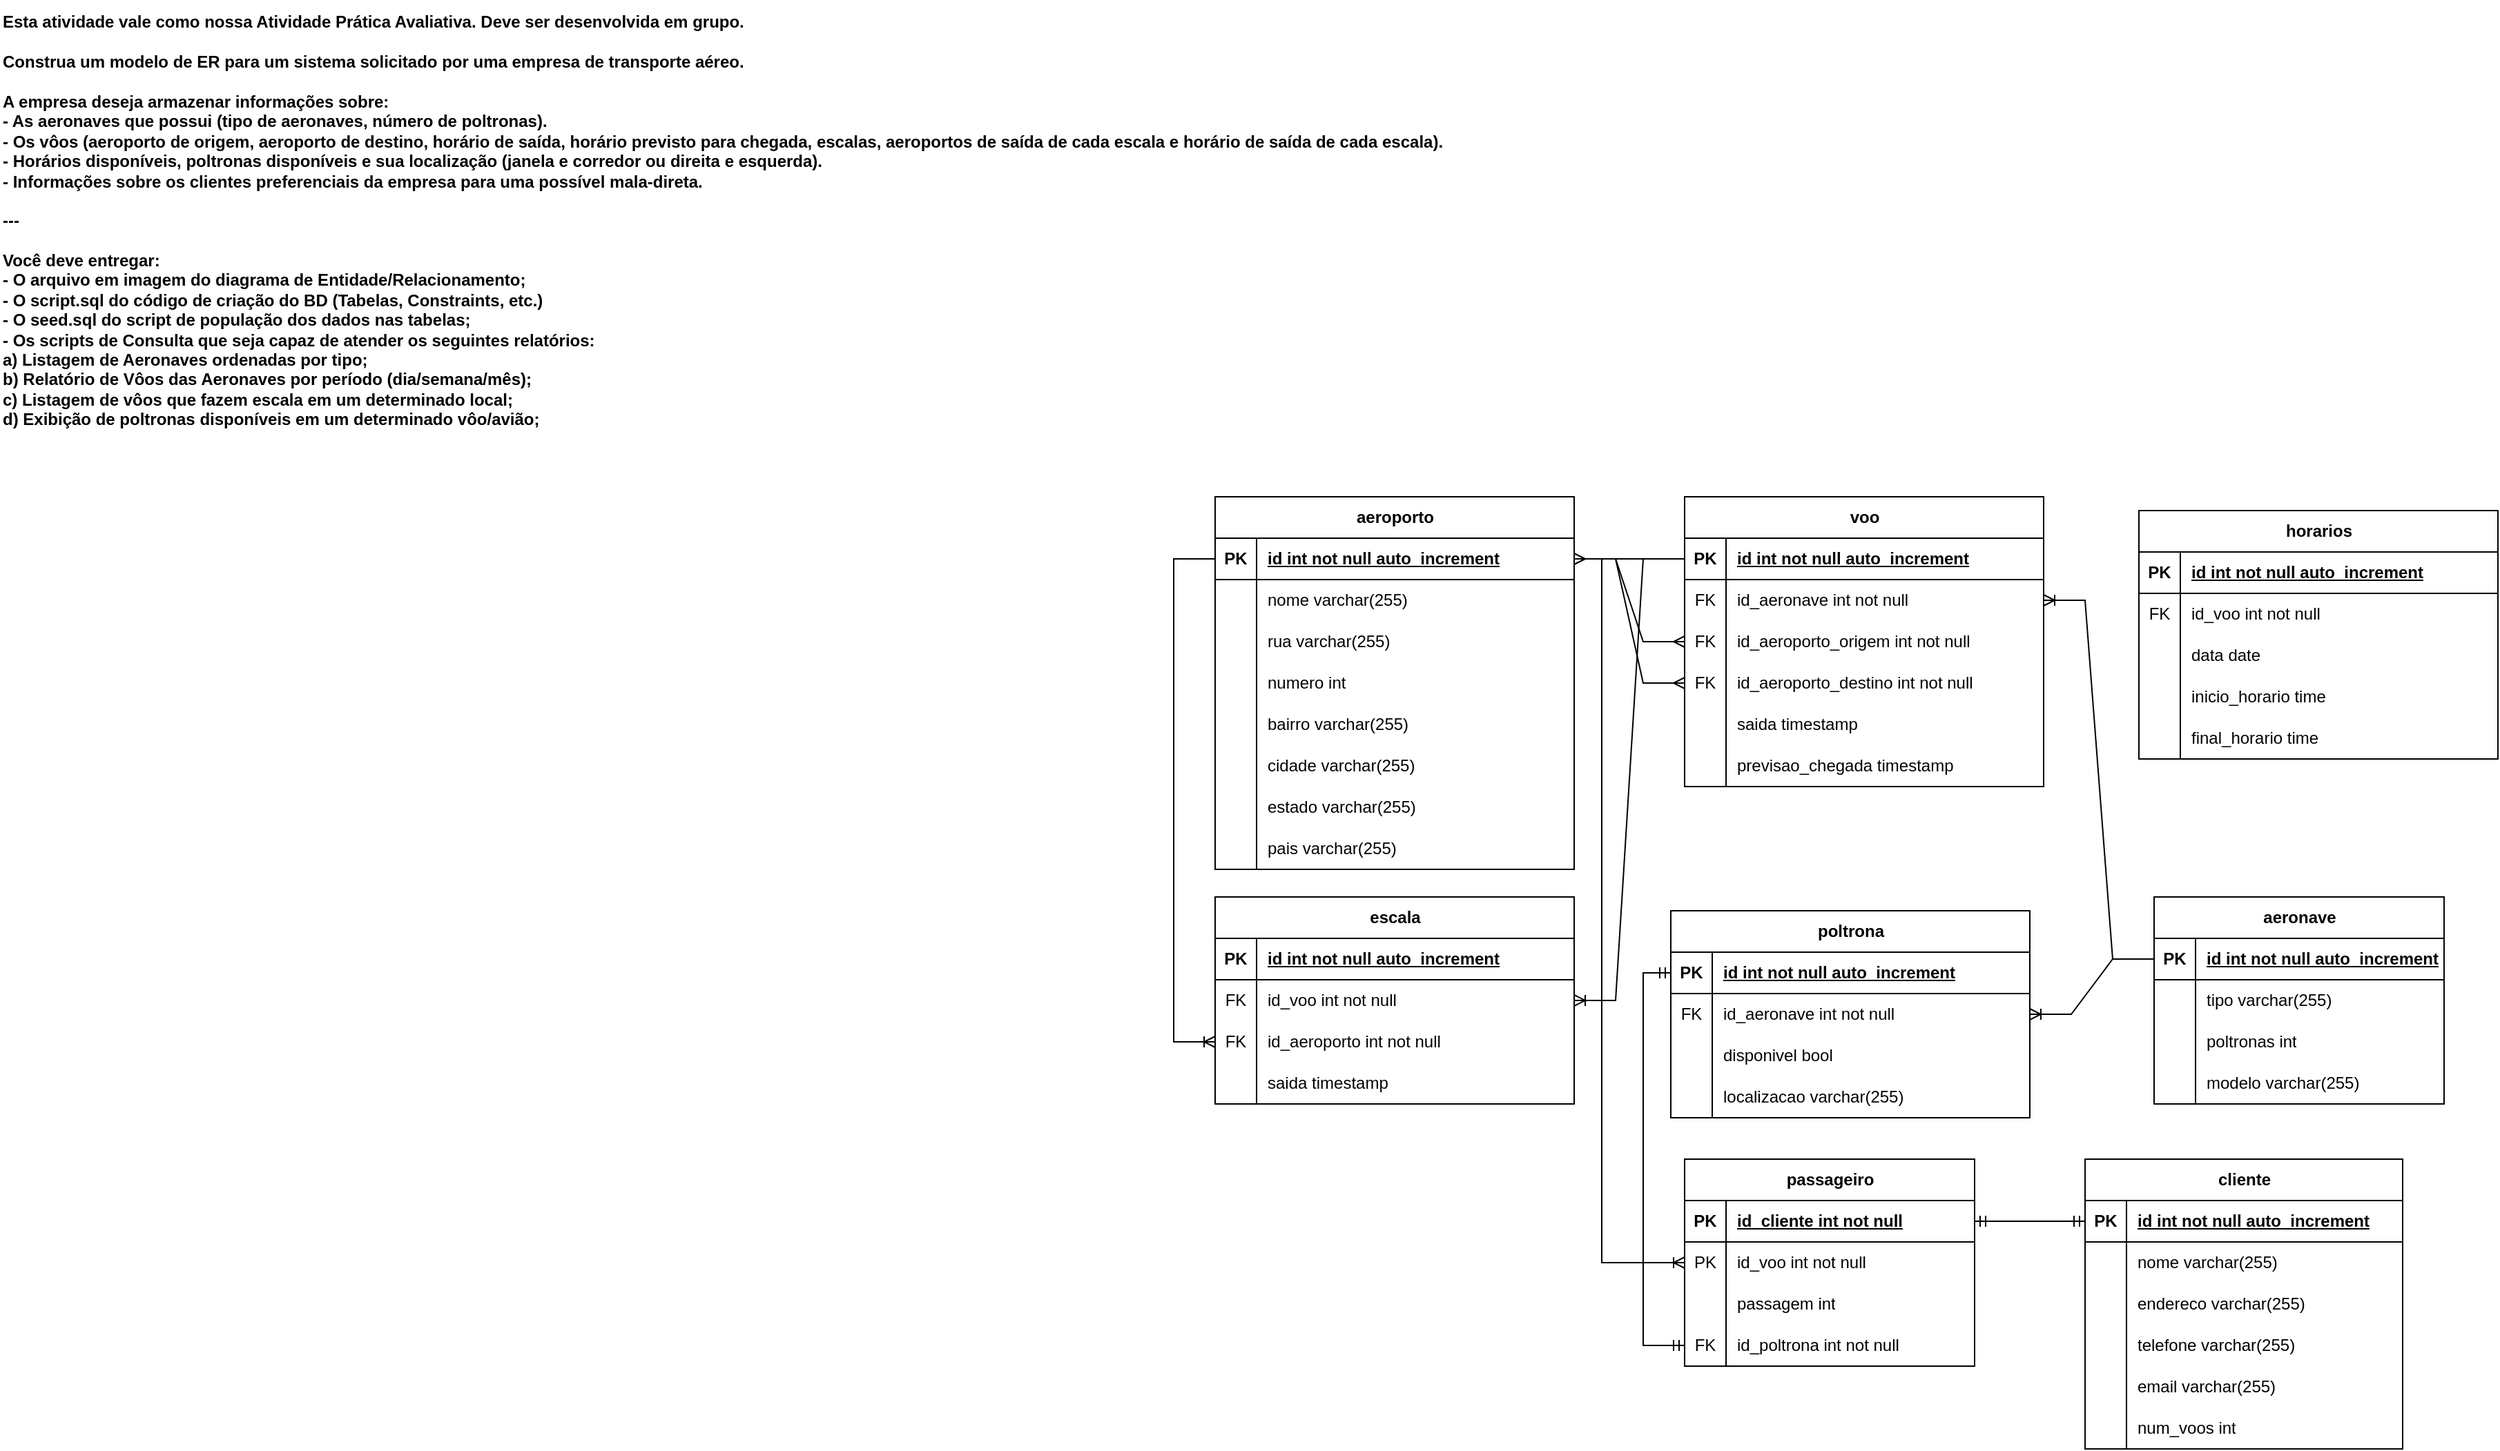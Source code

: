 <mxfile version="24.4.13" type="github">
  <diagram name="Página-1" id="V6Lc__zGz7hYVcj0mPMY">
    <mxGraphModel dx="3012" dy="746" grid="1" gridSize="10" guides="1" tooltips="1" connect="1" arrows="1" fold="1" page="1" pageScale="1" pageWidth="1169" pageHeight="827" math="0" shadow="0">
      <root>
        <mxCell id="0" />
        <mxCell id="1" parent="0" />
        <mxCell id="LLv4eSpegkeKVJ9fUBWc-1" value="&lt;div&gt;&lt;b&gt;Esta atividade vale como nossa Atividade Prática Avaliativa. Deve ser desenvolvida em grupo.&lt;/b&gt;&lt;/div&gt;&lt;div&gt;&lt;b&gt;&lt;br&gt;&lt;/b&gt;&lt;/div&gt;&lt;div&gt;&lt;b&gt;Construa um modelo de ER para um sistema solicitado por uma empresa de transporte aéreo.&lt;/b&gt;&lt;/div&gt;&lt;div&gt;&lt;b&gt;&lt;br&gt;&lt;/b&gt;&lt;/div&gt;&lt;div&gt;&lt;b&gt;A empresa deseja armazenar informações sobre:&lt;/b&gt;&lt;/div&gt;&lt;div&gt;&lt;b&gt;- As aeronaves que possui (tipo de aeronaves, número de poltronas).&lt;/b&gt;&lt;/div&gt;&lt;div&gt;&lt;b&gt;- Os vôos (aeroporto de origem, aeroporto de destino, horário de saída, horário previsto para chegada, escalas, aeroportos de saída de cada escala e horário de saída de cada escala).&lt;/b&gt;&lt;/div&gt;&lt;div&gt;&lt;b&gt;- Horários disponíveis, poltronas disponíveis e sua localização (janela e corredor ou direita e esquerda).&lt;/b&gt;&lt;/div&gt;&lt;div&gt;&lt;b&gt;- Informações sobre os clientes preferenciais da empresa para uma possível mala-direta.&lt;/b&gt;&lt;/div&gt;&lt;div&gt;&lt;b&gt;&lt;br&gt;&lt;/b&gt;&lt;/div&gt;&lt;div&gt;&lt;b&gt;---&lt;/b&gt;&lt;/div&gt;&lt;div&gt;&lt;b&gt;&lt;br&gt;&lt;/b&gt;&lt;/div&gt;&lt;div&gt;&lt;b&gt;Você deve entregar:&lt;/b&gt;&lt;/div&gt;&lt;div&gt;&lt;b&gt;- O arquivo em imagem do diagrama de Entidade/Relacionamento;&lt;/b&gt;&lt;/div&gt;&lt;div&gt;&lt;b&gt;- O script.sql do código de criação do BD (Tabelas, Constraints, etc.)&lt;/b&gt;&lt;/div&gt;&lt;div&gt;&lt;b&gt;- O seed.sql do script de população dos dados nas tabelas;&lt;/b&gt;&lt;/div&gt;&lt;div&gt;&lt;b&gt;- Os scripts de Consulta que seja capaz de atender os seguintes relatórios:&lt;/b&gt;&lt;/div&gt;&lt;div&gt;&lt;b&gt;a) Listagem de Aeronaves ordenadas por tipo;&lt;/b&gt;&lt;/div&gt;&lt;div&gt;&lt;b&gt;b) Relatório de Vôos das Aeronaves por período (dia/semana/mês);&lt;/b&gt;&lt;/div&gt;&lt;div&gt;&lt;b&gt;c) Listagem de vôos que fazem escala em um determinado local;&lt;/b&gt;&lt;/div&gt;&lt;div&gt;&lt;b&gt;d) Exibição de poltronas disponíveis em um determinado vôo/avião;&lt;/b&gt;&lt;/div&gt;" style="text;html=1;align=left;verticalAlign=middle;resizable=0;points=[];autosize=1;strokeColor=none;fillColor=#FFFFFF;" vertex="1" parent="1">
          <mxGeometry x="-380" width="1070" height="320" as="geometry" />
        </mxCell>
        <mxCell id="LLv4eSpegkeKVJ9fUBWc-3" value="aeronave" style="shape=table;startSize=30;container=1;collapsible=1;childLayout=tableLayout;fixedRows=1;rowLines=0;fontStyle=1;align=center;resizeLast=1;html=1;" vertex="1" parent="1">
          <mxGeometry x="1180" y="650" width="210" height="150" as="geometry" />
        </mxCell>
        <mxCell id="LLv4eSpegkeKVJ9fUBWc-4" value="" style="shape=tableRow;horizontal=0;startSize=0;swimlaneHead=0;swimlaneBody=0;fillColor=none;collapsible=0;dropTarget=0;points=[[0,0.5],[1,0.5]];portConstraint=eastwest;top=0;left=0;right=0;bottom=1;" vertex="1" parent="LLv4eSpegkeKVJ9fUBWc-3">
          <mxGeometry y="30" width="210" height="30" as="geometry" />
        </mxCell>
        <mxCell id="LLv4eSpegkeKVJ9fUBWc-5" value="PK" style="shape=partialRectangle;connectable=0;fillColor=none;top=0;left=0;bottom=0;right=0;fontStyle=1;overflow=hidden;whiteSpace=wrap;html=1;" vertex="1" parent="LLv4eSpegkeKVJ9fUBWc-4">
          <mxGeometry width="30" height="30" as="geometry">
            <mxRectangle width="30" height="30" as="alternateBounds" />
          </mxGeometry>
        </mxCell>
        <mxCell id="LLv4eSpegkeKVJ9fUBWc-6" value="id int not null auto_increment" style="shape=partialRectangle;connectable=0;fillColor=none;top=0;left=0;bottom=0;right=0;align=left;spacingLeft=6;fontStyle=5;overflow=hidden;whiteSpace=wrap;html=1;" vertex="1" parent="LLv4eSpegkeKVJ9fUBWc-4">
          <mxGeometry x="30" width="180" height="30" as="geometry">
            <mxRectangle width="180" height="30" as="alternateBounds" />
          </mxGeometry>
        </mxCell>
        <mxCell id="LLv4eSpegkeKVJ9fUBWc-7" value="" style="shape=tableRow;horizontal=0;startSize=0;swimlaneHead=0;swimlaneBody=0;fillColor=none;collapsible=0;dropTarget=0;points=[[0,0.5],[1,0.5]];portConstraint=eastwest;top=0;left=0;right=0;bottom=0;" vertex="1" parent="LLv4eSpegkeKVJ9fUBWc-3">
          <mxGeometry y="60" width="210" height="30" as="geometry" />
        </mxCell>
        <mxCell id="LLv4eSpegkeKVJ9fUBWc-8" value="" style="shape=partialRectangle;connectable=0;fillColor=none;top=0;left=0;bottom=0;right=0;editable=1;overflow=hidden;whiteSpace=wrap;html=1;" vertex="1" parent="LLv4eSpegkeKVJ9fUBWc-7">
          <mxGeometry width="30" height="30" as="geometry">
            <mxRectangle width="30" height="30" as="alternateBounds" />
          </mxGeometry>
        </mxCell>
        <mxCell id="LLv4eSpegkeKVJ9fUBWc-9" value="tipo varchar(255)" style="shape=partialRectangle;connectable=0;fillColor=none;top=0;left=0;bottom=0;right=0;align=left;spacingLeft=6;overflow=hidden;whiteSpace=wrap;html=1;" vertex="1" parent="LLv4eSpegkeKVJ9fUBWc-7">
          <mxGeometry x="30" width="180" height="30" as="geometry">
            <mxRectangle width="180" height="30" as="alternateBounds" />
          </mxGeometry>
        </mxCell>
        <mxCell id="LLv4eSpegkeKVJ9fUBWc-10" value="" style="shape=tableRow;horizontal=0;startSize=0;swimlaneHead=0;swimlaneBody=0;fillColor=none;collapsible=0;dropTarget=0;points=[[0,0.5],[1,0.5]];portConstraint=eastwest;top=0;left=0;right=0;bottom=0;" vertex="1" parent="LLv4eSpegkeKVJ9fUBWc-3">
          <mxGeometry y="90" width="210" height="30" as="geometry" />
        </mxCell>
        <mxCell id="LLv4eSpegkeKVJ9fUBWc-11" value="" style="shape=partialRectangle;connectable=0;fillColor=none;top=0;left=0;bottom=0;right=0;editable=1;overflow=hidden;whiteSpace=wrap;html=1;" vertex="1" parent="LLv4eSpegkeKVJ9fUBWc-10">
          <mxGeometry width="30" height="30" as="geometry">
            <mxRectangle width="30" height="30" as="alternateBounds" />
          </mxGeometry>
        </mxCell>
        <mxCell id="LLv4eSpegkeKVJ9fUBWc-12" value="poltronas int" style="shape=partialRectangle;connectable=0;fillColor=none;top=0;left=0;bottom=0;right=0;align=left;spacingLeft=6;overflow=hidden;whiteSpace=wrap;html=1;" vertex="1" parent="LLv4eSpegkeKVJ9fUBWc-10">
          <mxGeometry x="30" width="180" height="30" as="geometry">
            <mxRectangle width="180" height="30" as="alternateBounds" />
          </mxGeometry>
        </mxCell>
        <mxCell id="LLv4eSpegkeKVJ9fUBWc-13" value="" style="shape=tableRow;horizontal=0;startSize=0;swimlaneHead=0;swimlaneBody=0;fillColor=none;collapsible=0;dropTarget=0;points=[[0,0.5],[1,0.5]];portConstraint=eastwest;top=0;left=0;right=0;bottom=0;" vertex="1" parent="LLv4eSpegkeKVJ9fUBWc-3">
          <mxGeometry y="120" width="210" height="30" as="geometry" />
        </mxCell>
        <mxCell id="LLv4eSpegkeKVJ9fUBWc-14" value="" style="shape=partialRectangle;connectable=0;fillColor=none;top=0;left=0;bottom=0;right=0;editable=1;overflow=hidden;whiteSpace=wrap;html=1;" vertex="1" parent="LLv4eSpegkeKVJ9fUBWc-13">
          <mxGeometry width="30" height="30" as="geometry">
            <mxRectangle width="30" height="30" as="alternateBounds" />
          </mxGeometry>
        </mxCell>
        <mxCell id="LLv4eSpegkeKVJ9fUBWc-15" value="modelo varchar(255)" style="shape=partialRectangle;connectable=0;fillColor=none;top=0;left=0;bottom=0;right=0;align=left;spacingLeft=6;overflow=hidden;whiteSpace=wrap;html=1;" vertex="1" parent="LLv4eSpegkeKVJ9fUBWc-13">
          <mxGeometry x="30" width="180" height="30" as="geometry">
            <mxRectangle width="180" height="30" as="alternateBounds" />
          </mxGeometry>
        </mxCell>
        <mxCell id="LLv4eSpegkeKVJ9fUBWc-16" value="aeroporto" style="shape=table;startSize=30;container=1;collapsible=1;childLayout=tableLayout;fixedRows=1;rowLines=0;fontStyle=1;align=center;resizeLast=1;html=1;" vertex="1" parent="1">
          <mxGeometry x="500" y="360" width="260" height="270" as="geometry" />
        </mxCell>
        <mxCell id="LLv4eSpegkeKVJ9fUBWc-17" value="" style="shape=tableRow;horizontal=0;startSize=0;swimlaneHead=0;swimlaneBody=0;fillColor=none;collapsible=0;dropTarget=0;points=[[0,0.5],[1,0.5]];portConstraint=eastwest;top=0;left=0;right=0;bottom=1;" vertex="1" parent="LLv4eSpegkeKVJ9fUBWc-16">
          <mxGeometry y="30" width="260" height="30" as="geometry" />
        </mxCell>
        <mxCell id="LLv4eSpegkeKVJ9fUBWc-18" value="PK" style="shape=partialRectangle;connectable=0;fillColor=none;top=0;left=0;bottom=0;right=0;fontStyle=1;overflow=hidden;whiteSpace=wrap;html=1;" vertex="1" parent="LLv4eSpegkeKVJ9fUBWc-17">
          <mxGeometry width="30" height="30" as="geometry">
            <mxRectangle width="30" height="30" as="alternateBounds" />
          </mxGeometry>
        </mxCell>
        <mxCell id="LLv4eSpegkeKVJ9fUBWc-19" value="id int not null auto_increment" style="shape=partialRectangle;connectable=0;fillColor=none;top=0;left=0;bottom=0;right=0;align=left;spacingLeft=6;fontStyle=5;overflow=hidden;whiteSpace=wrap;html=1;" vertex="1" parent="LLv4eSpegkeKVJ9fUBWc-17">
          <mxGeometry x="30" width="230" height="30" as="geometry">
            <mxRectangle width="230" height="30" as="alternateBounds" />
          </mxGeometry>
        </mxCell>
        <mxCell id="LLv4eSpegkeKVJ9fUBWc-20" value="" style="shape=tableRow;horizontal=0;startSize=0;swimlaneHead=0;swimlaneBody=0;fillColor=none;collapsible=0;dropTarget=0;points=[[0,0.5],[1,0.5]];portConstraint=eastwest;top=0;left=0;right=0;bottom=0;" vertex="1" parent="LLv4eSpegkeKVJ9fUBWc-16">
          <mxGeometry y="60" width="260" height="30" as="geometry" />
        </mxCell>
        <mxCell id="LLv4eSpegkeKVJ9fUBWc-21" value="" style="shape=partialRectangle;connectable=0;fillColor=none;top=0;left=0;bottom=0;right=0;editable=1;overflow=hidden;whiteSpace=wrap;html=1;" vertex="1" parent="LLv4eSpegkeKVJ9fUBWc-20">
          <mxGeometry width="30" height="30" as="geometry">
            <mxRectangle width="30" height="30" as="alternateBounds" />
          </mxGeometry>
        </mxCell>
        <mxCell id="LLv4eSpegkeKVJ9fUBWc-22" value="nome varchar(255)" style="shape=partialRectangle;connectable=0;fillColor=none;top=0;left=0;bottom=0;right=0;align=left;spacingLeft=6;overflow=hidden;whiteSpace=wrap;html=1;" vertex="1" parent="LLv4eSpegkeKVJ9fUBWc-20">
          <mxGeometry x="30" width="230" height="30" as="geometry">
            <mxRectangle width="230" height="30" as="alternateBounds" />
          </mxGeometry>
        </mxCell>
        <mxCell id="LLv4eSpegkeKVJ9fUBWc-23" value="" style="shape=tableRow;horizontal=0;startSize=0;swimlaneHead=0;swimlaneBody=0;fillColor=none;collapsible=0;dropTarget=0;points=[[0,0.5],[1,0.5]];portConstraint=eastwest;top=0;left=0;right=0;bottom=0;" vertex="1" parent="LLv4eSpegkeKVJ9fUBWc-16">
          <mxGeometry y="90" width="260" height="30" as="geometry" />
        </mxCell>
        <mxCell id="LLv4eSpegkeKVJ9fUBWc-24" value="" style="shape=partialRectangle;connectable=0;fillColor=none;top=0;left=0;bottom=0;right=0;editable=1;overflow=hidden;whiteSpace=wrap;html=1;" vertex="1" parent="LLv4eSpegkeKVJ9fUBWc-23">
          <mxGeometry width="30" height="30" as="geometry">
            <mxRectangle width="30" height="30" as="alternateBounds" />
          </mxGeometry>
        </mxCell>
        <mxCell id="LLv4eSpegkeKVJ9fUBWc-25" value="rua varchar(255)" style="shape=partialRectangle;connectable=0;fillColor=none;top=0;left=0;bottom=0;right=0;align=left;spacingLeft=6;overflow=hidden;whiteSpace=wrap;html=1;" vertex="1" parent="LLv4eSpegkeKVJ9fUBWc-23">
          <mxGeometry x="30" width="230" height="30" as="geometry">
            <mxRectangle width="230" height="30" as="alternateBounds" />
          </mxGeometry>
        </mxCell>
        <mxCell id="LLv4eSpegkeKVJ9fUBWc-26" value="" style="shape=tableRow;horizontal=0;startSize=0;swimlaneHead=0;swimlaneBody=0;fillColor=none;collapsible=0;dropTarget=0;points=[[0,0.5],[1,0.5]];portConstraint=eastwest;top=0;left=0;right=0;bottom=0;" vertex="1" parent="LLv4eSpegkeKVJ9fUBWc-16">
          <mxGeometry y="120" width="260" height="30" as="geometry" />
        </mxCell>
        <mxCell id="LLv4eSpegkeKVJ9fUBWc-27" value="" style="shape=partialRectangle;connectable=0;fillColor=none;top=0;left=0;bottom=0;right=0;editable=1;overflow=hidden;whiteSpace=wrap;html=1;" vertex="1" parent="LLv4eSpegkeKVJ9fUBWc-26">
          <mxGeometry width="30" height="30" as="geometry">
            <mxRectangle width="30" height="30" as="alternateBounds" />
          </mxGeometry>
        </mxCell>
        <mxCell id="LLv4eSpegkeKVJ9fUBWc-28" value="numero int" style="shape=partialRectangle;connectable=0;fillColor=none;top=0;left=0;bottom=0;right=0;align=left;spacingLeft=6;overflow=hidden;whiteSpace=wrap;html=1;" vertex="1" parent="LLv4eSpegkeKVJ9fUBWc-26">
          <mxGeometry x="30" width="230" height="30" as="geometry">
            <mxRectangle width="230" height="30" as="alternateBounds" />
          </mxGeometry>
        </mxCell>
        <mxCell id="LLv4eSpegkeKVJ9fUBWc-29" value="" style="shape=tableRow;horizontal=0;startSize=0;swimlaneHead=0;swimlaneBody=0;fillColor=none;collapsible=0;dropTarget=0;points=[[0,0.5],[1,0.5]];portConstraint=eastwest;top=0;left=0;right=0;bottom=0;" vertex="1" parent="LLv4eSpegkeKVJ9fUBWc-16">
          <mxGeometry y="150" width="260" height="30" as="geometry" />
        </mxCell>
        <mxCell id="LLv4eSpegkeKVJ9fUBWc-30" value="" style="shape=partialRectangle;connectable=0;fillColor=none;top=0;left=0;bottom=0;right=0;editable=1;overflow=hidden;whiteSpace=wrap;html=1;" vertex="1" parent="LLv4eSpegkeKVJ9fUBWc-29">
          <mxGeometry width="30" height="30" as="geometry">
            <mxRectangle width="30" height="30" as="alternateBounds" />
          </mxGeometry>
        </mxCell>
        <mxCell id="LLv4eSpegkeKVJ9fUBWc-31" value="bairro varchar(255)" style="shape=partialRectangle;connectable=0;fillColor=none;top=0;left=0;bottom=0;right=0;align=left;spacingLeft=6;overflow=hidden;whiteSpace=wrap;html=1;" vertex="1" parent="LLv4eSpegkeKVJ9fUBWc-29">
          <mxGeometry x="30" width="230" height="30" as="geometry">
            <mxRectangle width="230" height="30" as="alternateBounds" />
          </mxGeometry>
        </mxCell>
        <mxCell id="LLv4eSpegkeKVJ9fUBWc-32" value="" style="shape=tableRow;horizontal=0;startSize=0;swimlaneHead=0;swimlaneBody=0;fillColor=none;collapsible=0;dropTarget=0;points=[[0,0.5],[1,0.5]];portConstraint=eastwest;top=0;left=0;right=0;bottom=0;" vertex="1" parent="LLv4eSpegkeKVJ9fUBWc-16">
          <mxGeometry y="180" width="260" height="30" as="geometry" />
        </mxCell>
        <mxCell id="LLv4eSpegkeKVJ9fUBWc-33" value="" style="shape=partialRectangle;connectable=0;fillColor=none;top=0;left=0;bottom=0;right=0;editable=1;overflow=hidden;whiteSpace=wrap;html=1;" vertex="1" parent="LLv4eSpegkeKVJ9fUBWc-32">
          <mxGeometry width="30" height="30" as="geometry">
            <mxRectangle width="30" height="30" as="alternateBounds" />
          </mxGeometry>
        </mxCell>
        <mxCell id="LLv4eSpegkeKVJ9fUBWc-34" value="cidade varchar(255)" style="shape=partialRectangle;connectable=0;fillColor=none;top=0;left=0;bottom=0;right=0;align=left;spacingLeft=6;overflow=hidden;whiteSpace=wrap;html=1;" vertex="1" parent="LLv4eSpegkeKVJ9fUBWc-32">
          <mxGeometry x="30" width="230" height="30" as="geometry">
            <mxRectangle width="230" height="30" as="alternateBounds" />
          </mxGeometry>
        </mxCell>
        <mxCell id="LLv4eSpegkeKVJ9fUBWc-35" value="" style="shape=tableRow;horizontal=0;startSize=0;swimlaneHead=0;swimlaneBody=0;fillColor=none;collapsible=0;dropTarget=0;points=[[0,0.5],[1,0.5]];portConstraint=eastwest;top=0;left=0;right=0;bottom=0;" vertex="1" parent="LLv4eSpegkeKVJ9fUBWc-16">
          <mxGeometry y="210" width="260" height="30" as="geometry" />
        </mxCell>
        <mxCell id="LLv4eSpegkeKVJ9fUBWc-36" value="" style="shape=partialRectangle;connectable=0;fillColor=none;top=0;left=0;bottom=0;right=0;editable=1;overflow=hidden;whiteSpace=wrap;html=1;" vertex="1" parent="LLv4eSpegkeKVJ9fUBWc-35">
          <mxGeometry width="30" height="30" as="geometry">
            <mxRectangle width="30" height="30" as="alternateBounds" />
          </mxGeometry>
        </mxCell>
        <mxCell id="LLv4eSpegkeKVJ9fUBWc-37" value="estado varchar(255)" style="shape=partialRectangle;connectable=0;fillColor=none;top=0;left=0;bottom=0;right=0;align=left;spacingLeft=6;overflow=hidden;whiteSpace=wrap;html=1;" vertex="1" parent="LLv4eSpegkeKVJ9fUBWc-35">
          <mxGeometry x="30" width="230" height="30" as="geometry">
            <mxRectangle width="230" height="30" as="alternateBounds" />
          </mxGeometry>
        </mxCell>
        <mxCell id="LLv4eSpegkeKVJ9fUBWc-38" value="" style="shape=tableRow;horizontal=0;startSize=0;swimlaneHead=0;swimlaneBody=0;fillColor=none;collapsible=0;dropTarget=0;points=[[0,0.5],[1,0.5]];portConstraint=eastwest;top=0;left=0;right=0;bottom=0;" vertex="1" parent="LLv4eSpegkeKVJ9fUBWc-16">
          <mxGeometry y="240" width="260" height="30" as="geometry" />
        </mxCell>
        <mxCell id="LLv4eSpegkeKVJ9fUBWc-39" value="" style="shape=partialRectangle;connectable=0;fillColor=none;top=0;left=0;bottom=0;right=0;editable=1;overflow=hidden;whiteSpace=wrap;html=1;" vertex="1" parent="LLv4eSpegkeKVJ9fUBWc-38">
          <mxGeometry width="30" height="30" as="geometry">
            <mxRectangle width="30" height="30" as="alternateBounds" />
          </mxGeometry>
        </mxCell>
        <mxCell id="LLv4eSpegkeKVJ9fUBWc-40" value="pais varchar(255)" style="shape=partialRectangle;connectable=0;fillColor=none;top=0;left=0;bottom=0;right=0;align=left;spacingLeft=6;overflow=hidden;whiteSpace=wrap;html=1;" vertex="1" parent="LLv4eSpegkeKVJ9fUBWc-38">
          <mxGeometry x="30" width="230" height="30" as="geometry">
            <mxRectangle width="230" height="30" as="alternateBounds" />
          </mxGeometry>
        </mxCell>
        <mxCell id="LLv4eSpegkeKVJ9fUBWc-47" value="voo" style="shape=table;startSize=30;container=1;collapsible=1;childLayout=tableLayout;fixedRows=1;rowLines=0;fontStyle=1;align=center;resizeLast=1;html=1;" vertex="1" parent="1">
          <mxGeometry x="840" y="360" width="260" height="210" as="geometry" />
        </mxCell>
        <mxCell id="LLv4eSpegkeKVJ9fUBWc-48" value="" style="shape=tableRow;horizontal=0;startSize=0;swimlaneHead=0;swimlaneBody=0;fillColor=none;collapsible=0;dropTarget=0;points=[[0,0.5],[1,0.5]];portConstraint=eastwest;top=0;left=0;right=0;bottom=1;" vertex="1" parent="LLv4eSpegkeKVJ9fUBWc-47">
          <mxGeometry y="30" width="260" height="30" as="geometry" />
        </mxCell>
        <mxCell id="LLv4eSpegkeKVJ9fUBWc-49" value="PK" style="shape=partialRectangle;connectable=0;fillColor=none;top=0;left=0;bottom=0;right=0;fontStyle=1;overflow=hidden;whiteSpace=wrap;html=1;" vertex="1" parent="LLv4eSpegkeKVJ9fUBWc-48">
          <mxGeometry width="30" height="30" as="geometry">
            <mxRectangle width="30" height="30" as="alternateBounds" />
          </mxGeometry>
        </mxCell>
        <mxCell id="LLv4eSpegkeKVJ9fUBWc-50" value="id int not null auto_increment" style="shape=partialRectangle;connectable=0;fillColor=none;top=0;left=0;bottom=0;right=0;align=left;spacingLeft=6;fontStyle=5;overflow=hidden;whiteSpace=wrap;html=1;" vertex="1" parent="LLv4eSpegkeKVJ9fUBWc-48">
          <mxGeometry x="30" width="230" height="30" as="geometry">
            <mxRectangle width="230" height="30" as="alternateBounds" />
          </mxGeometry>
        </mxCell>
        <mxCell id="LLv4eSpegkeKVJ9fUBWc-51" value="" style="shape=tableRow;horizontal=0;startSize=0;swimlaneHead=0;swimlaneBody=0;fillColor=none;collapsible=0;dropTarget=0;points=[[0,0.5],[1,0.5]];portConstraint=eastwest;top=0;left=0;right=0;bottom=0;" vertex="1" parent="LLv4eSpegkeKVJ9fUBWc-47">
          <mxGeometry y="60" width="260" height="30" as="geometry" />
        </mxCell>
        <mxCell id="LLv4eSpegkeKVJ9fUBWc-52" value="FK" style="shape=partialRectangle;connectable=0;fillColor=none;top=0;left=0;bottom=0;right=0;editable=1;overflow=hidden;whiteSpace=wrap;html=1;" vertex="1" parent="LLv4eSpegkeKVJ9fUBWc-51">
          <mxGeometry width="30" height="30" as="geometry">
            <mxRectangle width="30" height="30" as="alternateBounds" />
          </mxGeometry>
        </mxCell>
        <mxCell id="LLv4eSpegkeKVJ9fUBWc-53" value="id_aeronave int not null" style="shape=partialRectangle;connectable=0;fillColor=none;top=0;left=0;bottom=0;right=0;align=left;spacingLeft=6;overflow=hidden;whiteSpace=wrap;html=1;" vertex="1" parent="LLv4eSpegkeKVJ9fUBWc-51">
          <mxGeometry x="30" width="230" height="30" as="geometry">
            <mxRectangle width="230" height="30" as="alternateBounds" />
          </mxGeometry>
        </mxCell>
        <mxCell id="LLv4eSpegkeKVJ9fUBWc-54" value="" style="shape=tableRow;horizontal=0;startSize=0;swimlaneHead=0;swimlaneBody=0;fillColor=none;collapsible=0;dropTarget=0;points=[[0,0.5],[1,0.5]];portConstraint=eastwest;top=0;left=0;right=0;bottom=0;" vertex="1" parent="LLv4eSpegkeKVJ9fUBWc-47">
          <mxGeometry y="90" width="260" height="30" as="geometry" />
        </mxCell>
        <mxCell id="LLv4eSpegkeKVJ9fUBWc-55" value="FK" style="shape=partialRectangle;connectable=0;fillColor=none;top=0;left=0;bottom=0;right=0;editable=1;overflow=hidden;whiteSpace=wrap;html=1;" vertex="1" parent="LLv4eSpegkeKVJ9fUBWc-54">
          <mxGeometry width="30" height="30" as="geometry">
            <mxRectangle width="30" height="30" as="alternateBounds" />
          </mxGeometry>
        </mxCell>
        <mxCell id="LLv4eSpegkeKVJ9fUBWc-56" value="id_aeroporto_origem int not null" style="shape=partialRectangle;connectable=0;fillColor=none;top=0;left=0;bottom=0;right=0;align=left;spacingLeft=6;overflow=hidden;whiteSpace=wrap;html=1;" vertex="1" parent="LLv4eSpegkeKVJ9fUBWc-54">
          <mxGeometry x="30" width="230" height="30" as="geometry">
            <mxRectangle width="230" height="30" as="alternateBounds" />
          </mxGeometry>
        </mxCell>
        <mxCell id="LLv4eSpegkeKVJ9fUBWc-57" value="" style="shape=tableRow;horizontal=0;startSize=0;swimlaneHead=0;swimlaneBody=0;fillColor=none;collapsible=0;dropTarget=0;points=[[0,0.5],[1,0.5]];portConstraint=eastwest;top=0;left=0;right=0;bottom=0;" vertex="1" parent="LLv4eSpegkeKVJ9fUBWc-47">
          <mxGeometry y="120" width="260" height="30" as="geometry" />
        </mxCell>
        <mxCell id="LLv4eSpegkeKVJ9fUBWc-58" value="FK" style="shape=partialRectangle;connectable=0;fillColor=none;top=0;left=0;bottom=0;right=0;editable=1;overflow=hidden;whiteSpace=wrap;html=1;" vertex="1" parent="LLv4eSpegkeKVJ9fUBWc-57">
          <mxGeometry width="30" height="30" as="geometry">
            <mxRectangle width="30" height="30" as="alternateBounds" />
          </mxGeometry>
        </mxCell>
        <mxCell id="LLv4eSpegkeKVJ9fUBWc-59" value="id_aeroporto_destino int not null" style="shape=partialRectangle;connectable=0;fillColor=none;top=0;left=0;bottom=0;right=0;align=left;spacingLeft=6;overflow=hidden;whiteSpace=wrap;html=1;" vertex="1" parent="LLv4eSpegkeKVJ9fUBWc-57">
          <mxGeometry x="30" width="230" height="30" as="geometry">
            <mxRectangle width="230" height="30" as="alternateBounds" />
          </mxGeometry>
        </mxCell>
        <mxCell id="LLv4eSpegkeKVJ9fUBWc-60" value="" style="shape=tableRow;horizontal=0;startSize=0;swimlaneHead=0;swimlaneBody=0;fillColor=none;collapsible=0;dropTarget=0;points=[[0,0.5],[1,0.5]];portConstraint=eastwest;top=0;left=0;right=0;bottom=0;" vertex="1" parent="LLv4eSpegkeKVJ9fUBWc-47">
          <mxGeometry y="150" width="260" height="30" as="geometry" />
        </mxCell>
        <mxCell id="LLv4eSpegkeKVJ9fUBWc-61" value="" style="shape=partialRectangle;connectable=0;fillColor=none;top=0;left=0;bottom=0;right=0;editable=1;overflow=hidden;whiteSpace=wrap;html=1;" vertex="1" parent="LLv4eSpegkeKVJ9fUBWc-60">
          <mxGeometry width="30" height="30" as="geometry">
            <mxRectangle width="30" height="30" as="alternateBounds" />
          </mxGeometry>
        </mxCell>
        <mxCell id="LLv4eSpegkeKVJ9fUBWc-62" value="saida timestamp" style="shape=partialRectangle;connectable=0;fillColor=none;top=0;left=0;bottom=0;right=0;align=left;spacingLeft=6;overflow=hidden;whiteSpace=wrap;html=1;" vertex="1" parent="LLv4eSpegkeKVJ9fUBWc-60">
          <mxGeometry x="30" width="230" height="30" as="geometry">
            <mxRectangle width="230" height="30" as="alternateBounds" />
          </mxGeometry>
        </mxCell>
        <mxCell id="LLv4eSpegkeKVJ9fUBWc-63" value="" style="shape=tableRow;horizontal=0;startSize=0;swimlaneHead=0;swimlaneBody=0;fillColor=none;collapsible=0;dropTarget=0;points=[[0,0.5],[1,0.5]];portConstraint=eastwest;top=0;left=0;right=0;bottom=0;" vertex="1" parent="LLv4eSpegkeKVJ9fUBWc-47">
          <mxGeometry y="180" width="260" height="30" as="geometry" />
        </mxCell>
        <mxCell id="LLv4eSpegkeKVJ9fUBWc-64" value="" style="shape=partialRectangle;connectable=0;fillColor=none;top=0;left=0;bottom=0;right=0;editable=1;overflow=hidden;whiteSpace=wrap;html=1;" vertex="1" parent="LLv4eSpegkeKVJ9fUBWc-63">
          <mxGeometry width="30" height="30" as="geometry">
            <mxRectangle width="30" height="30" as="alternateBounds" />
          </mxGeometry>
        </mxCell>
        <mxCell id="LLv4eSpegkeKVJ9fUBWc-65" value="previsao_chegada timestamp" style="shape=partialRectangle;connectable=0;fillColor=none;top=0;left=0;bottom=0;right=0;align=left;spacingLeft=6;overflow=hidden;whiteSpace=wrap;html=1;" vertex="1" parent="LLv4eSpegkeKVJ9fUBWc-63">
          <mxGeometry x="30" width="230" height="30" as="geometry">
            <mxRectangle width="230" height="30" as="alternateBounds" />
          </mxGeometry>
        </mxCell>
        <mxCell id="LLv4eSpegkeKVJ9fUBWc-78" value="escala" style="shape=table;startSize=30;container=1;collapsible=1;childLayout=tableLayout;fixedRows=1;rowLines=0;fontStyle=1;align=center;resizeLast=1;html=1;" vertex="1" parent="1">
          <mxGeometry x="500" y="650" width="260" height="150" as="geometry" />
        </mxCell>
        <mxCell id="LLv4eSpegkeKVJ9fUBWc-79" value="" style="shape=tableRow;horizontal=0;startSize=0;swimlaneHead=0;swimlaneBody=0;fillColor=none;collapsible=0;dropTarget=0;points=[[0,0.5],[1,0.5]];portConstraint=eastwest;top=0;left=0;right=0;bottom=1;" vertex="1" parent="LLv4eSpegkeKVJ9fUBWc-78">
          <mxGeometry y="30" width="260" height="30" as="geometry" />
        </mxCell>
        <mxCell id="LLv4eSpegkeKVJ9fUBWc-80" value="PK" style="shape=partialRectangle;connectable=0;fillColor=none;top=0;left=0;bottom=0;right=0;fontStyle=1;overflow=hidden;whiteSpace=wrap;html=1;" vertex="1" parent="LLv4eSpegkeKVJ9fUBWc-79">
          <mxGeometry width="30" height="30" as="geometry">
            <mxRectangle width="30" height="30" as="alternateBounds" />
          </mxGeometry>
        </mxCell>
        <mxCell id="LLv4eSpegkeKVJ9fUBWc-81" value="id int not null auto_increment" style="shape=partialRectangle;connectable=0;fillColor=none;top=0;left=0;bottom=0;right=0;align=left;spacingLeft=6;fontStyle=5;overflow=hidden;whiteSpace=wrap;html=1;" vertex="1" parent="LLv4eSpegkeKVJ9fUBWc-79">
          <mxGeometry x="30" width="230" height="30" as="geometry">
            <mxRectangle width="230" height="30" as="alternateBounds" />
          </mxGeometry>
        </mxCell>
        <mxCell id="LLv4eSpegkeKVJ9fUBWc-82" value="" style="shape=tableRow;horizontal=0;startSize=0;swimlaneHead=0;swimlaneBody=0;fillColor=none;collapsible=0;dropTarget=0;points=[[0,0.5],[1,0.5]];portConstraint=eastwest;top=0;left=0;right=0;bottom=0;" vertex="1" parent="LLv4eSpegkeKVJ9fUBWc-78">
          <mxGeometry y="60" width="260" height="30" as="geometry" />
        </mxCell>
        <mxCell id="LLv4eSpegkeKVJ9fUBWc-83" value="FK" style="shape=partialRectangle;connectable=0;fillColor=none;top=0;left=0;bottom=0;right=0;editable=1;overflow=hidden;whiteSpace=wrap;html=1;" vertex="1" parent="LLv4eSpegkeKVJ9fUBWc-82">
          <mxGeometry width="30" height="30" as="geometry">
            <mxRectangle width="30" height="30" as="alternateBounds" />
          </mxGeometry>
        </mxCell>
        <mxCell id="LLv4eSpegkeKVJ9fUBWc-84" value="id_voo int not null&lt;span style=&quot;white-space: pre;&quot;&gt;&#x9;&lt;/span&gt;" style="shape=partialRectangle;connectable=0;fillColor=none;top=0;left=0;bottom=0;right=0;align=left;spacingLeft=6;overflow=hidden;whiteSpace=wrap;html=1;" vertex="1" parent="LLv4eSpegkeKVJ9fUBWc-82">
          <mxGeometry x="30" width="230" height="30" as="geometry">
            <mxRectangle width="230" height="30" as="alternateBounds" />
          </mxGeometry>
        </mxCell>
        <mxCell id="LLv4eSpegkeKVJ9fUBWc-85" value="" style="shape=tableRow;horizontal=0;startSize=0;swimlaneHead=0;swimlaneBody=0;fillColor=none;collapsible=0;dropTarget=0;points=[[0,0.5],[1,0.5]];portConstraint=eastwest;top=0;left=0;right=0;bottom=0;" vertex="1" parent="LLv4eSpegkeKVJ9fUBWc-78">
          <mxGeometry y="90" width="260" height="30" as="geometry" />
        </mxCell>
        <mxCell id="LLv4eSpegkeKVJ9fUBWc-86" value="FK" style="shape=partialRectangle;connectable=0;fillColor=none;top=0;left=0;bottom=0;right=0;editable=1;overflow=hidden;whiteSpace=wrap;html=1;" vertex="1" parent="LLv4eSpegkeKVJ9fUBWc-85">
          <mxGeometry width="30" height="30" as="geometry">
            <mxRectangle width="30" height="30" as="alternateBounds" />
          </mxGeometry>
        </mxCell>
        <mxCell id="LLv4eSpegkeKVJ9fUBWc-87" value="id_aeroporto int not null" style="shape=partialRectangle;connectable=0;fillColor=none;top=0;left=0;bottom=0;right=0;align=left;spacingLeft=6;overflow=hidden;whiteSpace=wrap;html=1;" vertex="1" parent="LLv4eSpegkeKVJ9fUBWc-85">
          <mxGeometry x="30" width="230" height="30" as="geometry">
            <mxRectangle width="230" height="30" as="alternateBounds" />
          </mxGeometry>
        </mxCell>
        <mxCell id="LLv4eSpegkeKVJ9fUBWc-88" value="" style="shape=tableRow;horizontal=0;startSize=0;swimlaneHead=0;swimlaneBody=0;fillColor=none;collapsible=0;dropTarget=0;points=[[0,0.5],[1,0.5]];portConstraint=eastwest;top=0;left=0;right=0;bottom=0;" vertex="1" parent="LLv4eSpegkeKVJ9fUBWc-78">
          <mxGeometry y="120" width="260" height="30" as="geometry" />
        </mxCell>
        <mxCell id="LLv4eSpegkeKVJ9fUBWc-89" value="" style="shape=partialRectangle;connectable=0;fillColor=none;top=0;left=0;bottom=0;right=0;editable=1;overflow=hidden;whiteSpace=wrap;html=1;" vertex="1" parent="LLv4eSpegkeKVJ9fUBWc-88">
          <mxGeometry width="30" height="30" as="geometry">
            <mxRectangle width="30" height="30" as="alternateBounds" />
          </mxGeometry>
        </mxCell>
        <mxCell id="LLv4eSpegkeKVJ9fUBWc-90" value="saida timestamp" style="shape=partialRectangle;connectable=0;fillColor=none;top=0;left=0;bottom=0;right=0;align=left;spacingLeft=6;overflow=hidden;whiteSpace=wrap;html=1;" vertex="1" parent="LLv4eSpegkeKVJ9fUBWc-88">
          <mxGeometry x="30" width="230" height="30" as="geometry">
            <mxRectangle width="230" height="30" as="alternateBounds" />
          </mxGeometry>
        </mxCell>
        <mxCell id="LLv4eSpegkeKVJ9fUBWc-110" value="horarios" style="shape=table;startSize=30;container=1;collapsible=1;childLayout=tableLayout;fixedRows=1;rowLines=0;fontStyle=1;align=center;resizeLast=1;html=1;" vertex="1" parent="1">
          <mxGeometry x="1169" y="370" width="260" height="180" as="geometry" />
        </mxCell>
        <mxCell id="LLv4eSpegkeKVJ9fUBWc-111" value="" style="shape=tableRow;horizontal=0;startSize=0;swimlaneHead=0;swimlaneBody=0;fillColor=none;collapsible=0;dropTarget=0;points=[[0,0.5],[1,0.5]];portConstraint=eastwest;top=0;left=0;right=0;bottom=1;" vertex="1" parent="LLv4eSpegkeKVJ9fUBWc-110">
          <mxGeometry y="30" width="260" height="30" as="geometry" />
        </mxCell>
        <mxCell id="LLv4eSpegkeKVJ9fUBWc-112" value="PK" style="shape=partialRectangle;connectable=0;fillColor=none;top=0;left=0;bottom=0;right=0;fontStyle=1;overflow=hidden;whiteSpace=wrap;html=1;" vertex="1" parent="LLv4eSpegkeKVJ9fUBWc-111">
          <mxGeometry width="30" height="30" as="geometry">
            <mxRectangle width="30" height="30" as="alternateBounds" />
          </mxGeometry>
        </mxCell>
        <mxCell id="LLv4eSpegkeKVJ9fUBWc-113" value="id int not null auto_increment" style="shape=partialRectangle;connectable=0;fillColor=none;top=0;left=0;bottom=0;right=0;align=left;spacingLeft=6;fontStyle=5;overflow=hidden;whiteSpace=wrap;html=1;" vertex="1" parent="LLv4eSpegkeKVJ9fUBWc-111">
          <mxGeometry x="30" width="230" height="30" as="geometry">
            <mxRectangle width="230" height="30" as="alternateBounds" />
          </mxGeometry>
        </mxCell>
        <mxCell id="LLv4eSpegkeKVJ9fUBWc-114" value="" style="shape=tableRow;horizontal=0;startSize=0;swimlaneHead=0;swimlaneBody=0;fillColor=none;collapsible=0;dropTarget=0;points=[[0,0.5],[1,0.5]];portConstraint=eastwest;top=0;left=0;right=0;bottom=0;" vertex="1" parent="LLv4eSpegkeKVJ9fUBWc-110">
          <mxGeometry y="60" width="260" height="30" as="geometry" />
        </mxCell>
        <mxCell id="LLv4eSpegkeKVJ9fUBWc-115" value="FK" style="shape=partialRectangle;connectable=0;fillColor=none;top=0;left=0;bottom=0;right=0;editable=1;overflow=hidden;whiteSpace=wrap;html=1;" vertex="1" parent="LLv4eSpegkeKVJ9fUBWc-114">
          <mxGeometry width="30" height="30" as="geometry">
            <mxRectangle width="30" height="30" as="alternateBounds" />
          </mxGeometry>
        </mxCell>
        <mxCell id="LLv4eSpegkeKVJ9fUBWc-116" value="id_voo int not null&lt;span style=&quot;white-space: pre;&quot;&gt;&#x9;&lt;/span&gt;" style="shape=partialRectangle;connectable=0;fillColor=none;top=0;left=0;bottom=0;right=0;align=left;spacingLeft=6;overflow=hidden;whiteSpace=wrap;html=1;" vertex="1" parent="LLv4eSpegkeKVJ9fUBWc-114">
          <mxGeometry x="30" width="230" height="30" as="geometry">
            <mxRectangle width="230" height="30" as="alternateBounds" />
          </mxGeometry>
        </mxCell>
        <mxCell id="LLv4eSpegkeKVJ9fUBWc-117" value="" style="shape=tableRow;horizontal=0;startSize=0;swimlaneHead=0;swimlaneBody=0;fillColor=none;collapsible=0;dropTarget=0;points=[[0,0.5],[1,0.5]];portConstraint=eastwest;top=0;left=0;right=0;bottom=0;" vertex="1" parent="LLv4eSpegkeKVJ9fUBWc-110">
          <mxGeometry y="90" width="260" height="30" as="geometry" />
        </mxCell>
        <mxCell id="LLv4eSpegkeKVJ9fUBWc-118" value="" style="shape=partialRectangle;connectable=0;fillColor=none;top=0;left=0;bottom=0;right=0;editable=1;overflow=hidden;whiteSpace=wrap;html=1;" vertex="1" parent="LLv4eSpegkeKVJ9fUBWc-117">
          <mxGeometry width="30" height="30" as="geometry">
            <mxRectangle width="30" height="30" as="alternateBounds" />
          </mxGeometry>
        </mxCell>
        <mxCell id="LLv4eSpegkeKVJ9fUBWc-119" value="data date" style="shape=partialRectangle;connectable=0;fillColor=none;top=0;left=0;bottom=0;right=0;align=left;spacingLeft=6;overflow=hidden;whiteSpace=wrap;html=1;" vertex="1" parent="LLv4eSpegkeKVJ9fUBWc-117">
          <mxGeometry x="30" width="230" height="30" as="geometry">
            <mxRectangle width="230" height="30" as="alternateBounds" />
          </mxGeometry>
        </mxCell>
        <mxCell id="LLv4eSpegkeKVJ9fUBWc-120" value="" style="shape=tableRow;horizontal=0;startSize=0;swimlaneHead=0;swimlaneBody=0;fillColor=none;collapsible=0;dropTarget=0;points=[[0,0.5],[1,0.5]];portConstraint=eastwest;top=0;left=0;right=0;bottom=0;" vertex="1" parent="LLv4eSpegkeKVJ9fUBWc-110">
          <mxGeometry y="120" width="260" height="30" as="geometry" />
        </mxCell>
        <mxCell id="LLv4eSpegkeKVJ9fUBWc-121" value="" style="shape=partialRectangle;connectable=0;fillColor=none;top=0;left=0;bottom=0;right=0;editable=1;overflow=hidden;whiteSpace=wrap;html=1;" vertex="1" parent="LLv4eSpegkeKVJ9fUBWc-120">
          <mxGeometry width="30" height="30" as="geometry">
            <mxRectangle width="30" height="30" as="alternateBounds" />
          </mxGeometry>
        </mxCell>
        <mxCell id="LLv4eSpegkeKVJ9fUBWc-122" value="inicio_horario time" style="shape=partialRectangle;connectable=0;fillColor=none;top=0;left=0;bottom=0;right=0;align=left;spacingLeft=6;overflow=hidden;whiteSpace=wrap;html=1;" vertex="1" parent="LLv4eSpegkeKVJ9fUBWc-120">
          <mxGeometry x="30" width="230" height="30" as="geometry">
            <mxRectangle width="230" height="30" as="alternateBounds" />
          </mxGeometry>
        </mxCell>
        <mxCell id="LLv4eSpegkeKVJ9fUBWc-123" value="" style="shape=tableRow;horizontal=0;startSize=0;swimlaneHead=0;swimlaneBody=0;fillColor=none;collapsible=0;dropTarget=0;points=[[0,0.5],[1,0.5]];portConstraint=eastwest;top=0;left=0;right=0;bottom=0;" vertex="1" parent="LLv4eSpegkeKVJ9fUBWc-110">
          <mxGeometry y="150" width="260" height="30" as="geometry" />
        </mxCell>
        <mxCell id="LLv4eSpegkeKVJ9fUBWc-124" value="" style="shape=partialRectangle;connectable=0;fillColor=none;top=0;left=0;bottom=0;right=0;editable=1;overflow=hidden;whiteSpace=wrap;html=1;" vertex="1" parent="LLv4eSpegkeKVJ9fUBWc-123">
          <mxGeometry width="30" height="30" as="geometry">
            <mxRectangle width="30" height="30" as="alternateBounds" />
          </mxGeometry>
        </mxCell>
        <mxCell id="LLv4eSpegkeKVJ9fUBWc-125" value="final_horario time" style="shape=partialRectangle;connectable=0;fillColor=none;top=0;left=0;bottom=0;right=0;align=left;spacingLeft=6;overflow=hidden;whiteSpace=wrap;html=1;" vertex="1" parent="LLv4eSpegkeKVJ9fUBWc-123">
          <mxGeometry x="30" width="230" height="30" as="geometry">
            <mxRectangle width="230" height="30" as="alternateBounds" />
          </mxGeometry>
        </mxCell>
        <mxCell id="LLv4eSpegkeKVJ9fUBWc-139" value="poltrona" style="shape=table;startSize=30;container=1;collapsible=1;childLayout=tableLayout;fixedRows=1;rowLines=0;fontStyle=1;align=center;resizeLast=1;html=1;" vertex="1" parent="1">
          <mxGeometry x="830" y="660" width="260" height="150" as="geometry" />
        </mxCell>
        <mxCell id="LLv4eSpegkeKVJ9fUBWc-140" value="" style="shape=tableRow;horizontal=0;startSize=0;swimlaneHead=0;swimlaneBody=0;fillColor=none;collapsible=0;dropTarget=0;points=[[0,0.5],[1,0.5]];portConstraint=eastwest;top=0;left=0;right=0;bottom=1;" vertex="1" parent="LLv4eSpegkeKVJ9fUBWc-139">
          <mxGeometry y="30" width="260" height="30" as="geometry" />
        </mxCell>
        <mxCell id="LLv4eSpegkeKVJ9fUBWc-141" value="PK" style="shape=partialRectangle;connectable=0;fillColor=none;top=0;left=0;bottom=0;right=0;fontStyle=1;overflow=hidden;whiteSpace=wrap;html=1;" vertex="1" parent="LLv4eSpegkeKVJ9fUBWc-140">
          <mxGeometry width="30" height="30" as="geometry">
            <mxRectangle width="30" height="30" as="alternateBounds" />
          </mxGeometry>
        </mxCell>
        <mxCell id="LLv4eSpegkeKVJ9fUBWc-142" value="id int not null auto_increment" style="shape=partialRectangle;connectable=0;fillColor=none;top=0;left=0;bottom=0;right=0;align=left;spacingLeft=6;fontStyle=5;overflow=hidden;whiteSpace=wrap;html=1;" vertex="1" parent="LLv4eSpegkeKVJ9fUBWc-140">
          <mxGeometry x="30" width="230" height="30" as="geometry">
            <mxRectangle width="230" height="30" as="alternateBounds" />
          </mxGeometry>
        </mxCell>
        <mxCell id="LLv4eSpegkeKVJ9fUBWc-143" value="" style="shape=tableRow;horizontal=0;startSize=0;swimlaneHead=0;swimlaneBody=0;fillColor=none;collapsible=0;dropTarget=0;points=[[0,0.5],[1,0.5]];portConstraint=eastwest;top=0;left=0;right=0;bottom=0;" vertex="1" parent="LLv4eSpegkeKVJ9fUBWc-139">
          <mxGeometry y="60" width="260" height="30" as="geometry" />
        </mxCell>
        <mxCell id="LLv4eSpegkeKVJ9fUBWc-144" value="FK" style="shape=partialRectangle;connectable=0;fillColor=none;top=0;left=0;bottom=0;right=0;editable=1;overflow=hidden;whiteSpace=wrap;html=1;" vertex="1" parent="LLv4eSpegkeKVJ9fUBWc-143">
          <mxGeometry width="30" height="30" as="geometry">
            <mxRectangle width="30" height="30" as="alternateBounds" />
          </mxGeometry>
        </mxCell>
        <mxCell id="LLv4eSpegkeKVJ9fUBWc-145" value="id_aeronave int not null" style="shape=partialRectangle;connectable=0;fillColor=none;top=0;left=0;bottom=0;right=0;align=left;spacingLeft=6;overflow=hidden;whiteSpace=wrap;html=1;" vertex="1" parent="LLv4eSpegkeKVJ9fUBWc-143">
          <mxGeometry x="30" width="230" height="30" as="geometry">
            <mxRectangle width="230" height="30" as="alternateBounds" />
          </mxGeometry>
        </mxCell>
        <mxCell id="LLv4eSpegkeKVJ9fUBWc-146" value="" style="shape=tableRow;horizontal=0;startSize=0;swimlaneHead=0;swimlaneBody=0;fillColor=none;collapsible=0;dropTarget=0;points=[[0,0.5],[1,0.5]];portConstraint=eastwest;top=0;left=0;right=0;bottom=0;" vertex="1" parent="LLv4eSpegkeKVJ9fUBWc-139">
          <mxGeometry y="90" width="260" height="30" as="geometry" />
        </mxCell>
        <mxCell id="LLv4eSpegkeKVJ9fUBWc-147" value="" style="shape=partialRectangle;connectable=0;fillColor=none;top=0;left=0;bottom=0;right=0;editable=1;overflow=hidden;whiteSpace=wrap;html=1;" vertex="1" parent="LLv4eSpegkeKVJ9fUBWc-146">
          <mxGeometry width="30" height="30" as="geometry">
            <mxRectangle width="30" height="30" as="alternateBounds" />
          </mxGeometry>
        </mxCell>
        <mxCell id="LLv4eSpegkeKVJ9fUBWc-148" value="disponivel bool" style="shape=partialRectangle;connectable=0;fillColor=none;top=0;left=0;bottom=0;right=0;align=left;spacingLeft=6;overflow=hidden;whiteSpace=wrap;html=1;" vertex="1" parent="LLv4eSpegkeKVJ9fUBWc-146">
          <mxGeometry x="30" width="230" height="30" as="geometry">
            <mxRectangle width="230" height="30" as="alternateBounds" />
          </mxGeometry>
        </mxCell>
        <mxCell id="LLv4eSpegkeKVJ9fUBWc-149" value="" style="shape=tableRow;horizontal=0;startSize=0;swimlaneHead=0;swimlaneBody=0;fillColor=none;collapsible=0;dropTarget=0;points=[[0,0.5],[1,0.5]];portConstraint=eastwest;top=0;left=0;right=0;bottom=0;" vertex="1" parent="LLv4eSpegkeKVJ9fUBWc-139">
          <mxGeometry y="120" width="260" height="30" as="geometry" />
        </mxCell>
        <mxCell id="LLv4eSpegkeKVJ9fUBWc-150" value="" style="shape=partialRectangle;connectable=0;fillColor=none;top=0;left=0;bottom=0;right=0;editable=1;overflow=hidden;whiteSpace=wrap;html=1;" vertex="1" parent="LLv4eSpegkeKVJ9fUBWc-149">
          <mxGeometry width="30" height="30" as="geometry">
            <mxRectangle width="30" height="30" as="alternateBounds" />
          </mxGeometry>
        </mxCell>
        <mxCell id="LLv4eSpegkeKVJ9fUBWc-151" value="localizacao varchar(255)" style="shape=partialRectangle;connectable=0;fillColor=none;top=0;left=0;bottom=0;right=0;align=left;spacingLeft=6;overflow=hidden;whiteSpace=wrap;html=1;" vertex="1" parent="LLv4eSpegkeKVJ9fUBWc-149">
          <mxGeometry x="30" width="230" height="30" as="geometry">
            <mxRectangle width="230" height="30" as="alternateBounds" />
          </mxGeometry>
        </mxCell>
        <mxCell id="LLv4eSpegkeKVJ9fUBWc-155" value="cliente" style="shape=table;startSize=30;container=1;collapsible=1;childLayout=tableLayout;fixedRows=1;rowLines=0;fontStyle=1;align=center;resizeLast=1;html=1;" vertex="1" parent="1">
          <mxGeometry x="1130" y="840" width="230.0" height="210" as="geometry" />
        </mxCell>
        <mxCell id="LLv4eSpegkeKVJ9fUBWc-156" value="" style="shape=tableRow;horizontal=0;startSize=0;swimlaneHead=0;swimlaneBody=0;fillColor=none;collapsible=0;dropTarget=0;points=[[0,0.5],[1,0.5]];portConstraint=eastwest;top=0;left=0;right=0;bottom=1;" vertex="1" parent="LLv4eSpegkeKVJ9fUBWc-155">
          <mxGeometry y="30" width="230.0" height="30" as="geometry" />
        </mxCell>
        <mxCell id="LLv4eSpegkeKVJ9fUBWc-157" value="PK" style="shape=partialRectangle;connectable=0;fillColor=none;top=0;left=0;bottom=0;right=0;fontStyle=1;overflow=hidden;whiteSpace=wrap;html=1;" vertex="1" parent="LLv4eSpegkeKVJ9fUBWc-156">
          <mxGeometry width="30" height="30" as="geometry">
            <mxRectangle width="30" height="30" as="alternateBounds" />
          </mxGeometry>
        </mxCell>
        <mxCell id="LLv4eSpegkeKVJ9fUBWc-158" value="id int not null auto_increment" style="shape=partialRectangle;connectable=0;fillColor=none;top=0;left=0;bottom=0;right=0;align=left;spacingLeft=6;fontStyle=5;overflow=hidden;whiteSpace=wrap;html=1;" vertex="1" parent="LLv4eSpegkeKVJ9fUBWc-156">
          <mxGeometry x="30" width="200.0" height="30" as="geometry">
            <mxRectangle width="200.0" height="30" as="alternateBounds" />
          </mxGeometry>
        </mxCell>
        <mxCell id="LLv4eSpegkeKVJ9fUBWc-159" value="" style="shape=tableRow;horizontal=0;startSize=0;swimlaneHead=0;swimlaneBody=0;fillColor=none;collapsible=0;dropTarget=0;points=[[0,0.5],[1,0.5]];portConstraint=eastwest;top=0;left=0;right=0;bottom=0;" vertex="1" parent="LLv4eSpegkeKVJ9fUBWc-155">
          <mxGeometry y="60" width="230.0" height="30" as="geometry" />
        </mxCell>
        <mxCell id="LLv4eSpegkeKVJ9fUBWc-160" value="" style="shape=partialRectangle;connectable=0;fillColor=none;top=0;left=0;bottom=0;right=0;editable=1;overflow=hidden;whiteSpace=wrap;html=1;" vertex="1" parent="LLv4eSpegkeKVJ9fUBWc-159">
          <mxGeometry width="30" height="30" as="geometry">
            <mxRectangle width="30" height="30" as="alternateBounds" />
          </mxGeometry>
        </mxCell>
        <mxCell id="LLv4eSpegkeKVJ9fUBWc-161" value="nome varchar(255)" style="shape=partialRectangle;connectable=0;fillColor=none;top=0;left=0;bottom=0;right=0;align=left;spacingLeft=6;overflow=hidden;whiteSpace=wrap;html=1;" vertex="1" parent="LLv4eSpegkeKVJ9fUBWc-159">
          <mxGeometry x="30" width="200.0" height="30" as="geometry">
            <mxRectangle width="200.0" height="30" as="alternateBounds" />
          </mxGeometry>
        </mxCell>
        <mxCell id="LLv4eSpegkeKVJ9fUBWc-162" value="" style="shape=tableRow;horizontal=0;startSize=0;swimlaneHead=0;swimlaneBody=0;fillColor=none;collapsible=0;dropTarget=0;points=[[0,0.5],[1,0.5]];portConstraint=eastwest;top=0;left=0;right=0;bottom=0;" vertex="1" parent="LLv4eSpegkeKVJ9fUBWc-155">
          <mxGeometry y="90" width="230.0" height="30" as="geometry" />
        </mxCell>
        <mxCell id="LLv4eSpegkeKVJ9fUBWc-163" value="" style="shape=partialRectangle;connectable=0;fillColor=none;top=0;left=0;bottom=0;right=0;editable=1;overflow=hidden;whiteSpace=wrap;html=1;" vertex="1" parent="LLv4eSpegkeKVJ9fUBWc-162">
          <mxGeometry width="30" height="30" as="geometry">
            <mxRectangle width="30" height="30" as="alternateBounds" />
          </mxGeometry>
        </mxCell>
        <mxCell id="LLv4eSpegkeKVJ9fUBWc-164" value="endereco varchar(255)" style="shape=partialRectangle;connectable=0;fillColor=none;top=0;left=0;bottom=0;right=0;align=left;spacingLeft=6;overflow=hidden;whiteSpace=wrap;html=1;" vertex="1" parent="LLv4eSpegkeKVJ9fUBWc-162">
          <mxGeometry x="30" width="200.0" height="30" as="geometry">
            <mxRectangle width="200.0" height="30" as="alternateBounds" />
          </mxGeometry>
        </mxCell>
        <mxCell id="LLv4eSpegkeKVJ9fUBWc-165" value="" style="shape=tableRow;horizontal=0;startSize=0;swimlaneHead=0;swimlaneBody=0;fillColor=none;collapsible=0;dropTarget=0;points=[[0,0.5],[1,0.5]];portConstraint=eastwest;top=0;left=0;right=0;bottom=0;" vertex="1" parent="LLv4eSpegkeKVJ9fUBWc-155">
          <mxGeometry y="120" width="230.0" height="30" as="geometry" />
        </mxCell>
        <mxCell id="LLv4eSpegkeKVJ9fUBWc-166" value="" style="shape=partialRectangle;connectable=0;fillColor=none;top=0;left=0;bottom=0;right=0;editable=1;overflow=hidden;whiteSpace=wrap;html=1;" vertex="1" parent="LLv4eSpegkeKVJ9fUBWc-165">
          <mxGeometry width="30" height="30" as="geometry">
            <mxRectangle width="30" height="30" as="alternateBounds" />
          </mxGeometry>
        </mxCell>
        <mxCell id="LLv4eSpegkeKVJ9fUBWc-167" value="telefone varchar(255)" style="shape=partialRectangle;connectable=0;fillColor=none;top=0;left=0;bottom=0;right=0;align=left;spacingLeft=6;overflow=hidden;whiteSpace=wrap;html=1;" vertex="1" parent="LLv4eSpegkeKVJ9fUBWc-165">
          <mxGeometry x="30" width="200.0" height="30" as="geometry">
            <mxRectangle width="200.0" height="30" as="alternateBounds" />
          </mxGeometry>
        </mxCell>
        <mxCell id="LLv4eSpegkeKVJ9fUBWc-168" value="" style="shape=tableRow;horizontal=0;startSize=0;swimlaneHead=0;swimlaneBody=0;fillColor=none;collapsible=0;dropTarget=0;points=[[0,0.5],[1,0.5]];portConstraint=eastwest;top=0;left=0;right=0;bottom=0;" vertex="1" parent="LLv4eSpegkeKVJ9fUBWc-155">
          <mxGeometry y="150" width="230.0" height="30" as="geometry" />
        </mxCell>
        <mxCell id="LLv4eSpegkeKVJ9fUBWc-169" value="" style="shape=partialRectangle;connectable=0;fillColor=none;top=0;left=0;bottom=0;right=0;editable=1;overflow=hidden;whiteSpace=wrap;html=1;" vertex="1" parent="LLv4eSpegkeKVJ9fUBWc-168">
          <mxGeometry width="30" height="30" as="geometry">
            <mxRectangle width="30" height="30" as="alternateBounds" />
          </mxGeometry>
        </mxCell>
        <mxCell id="LLv4eSpegkeKVJ9fUBWc-170" value="email varchar(255)" style="shape=partialRectangle;connectable=0;fillColor=none;top=0;left=0;bottom=0;right=0;align=left;spacingLeft=6;overflow=hidden;whiteSpace=wrap;html=1;" vertex="1" parent="LLv4eSpegkeKVJ9fUBWc-168">
          <mxGeometry x="30" width="200.0" height="30" as="geometry">
            <mxRectangle width="200.0" height="30" as="alternateBounds" />
          </mxGeometry>
        </mxCell>
        <mxCell id="LLv4eSpegkeKVJ9fUBWc-171" value="" style="shape=tableRow;horizontal=0;startSize=0;swimlaneHead=0;swimlaneBody=0;fillColor=none;collapsible=0;dropTarget=0;points=[[0,0.5],[1,0.5]];portConstraint=eastwest;top=0;left=0;right=0;bottom=0;" vertex="1" parent="LLv4eSpegkeKVJ9fUBWc-155">
          <mxGeometry y="180" width="230.0" height="30" as="geometry" />
        </mxCell>
        <mxCell id="LLv4eSpegkeKVJ9fUBWc-172" value="" style="shape=partialRectangle;connectable=0;fillColor=none;top=0;left=0;bottom=0;right=0;editable=1;overflow=hidden;whiteSpace=wrap;html=1;" vertex="1" parent="LLv4eSpegkeKVJ9fUBWc-171">
          <mxGeometry width="30" height="30" as="geometry">
            <mxRectangle width="30" height="30" as="alternateBounds" />
          </mxGeometry>
        </mxCell>
        <mxCell id="LLv4eSpegkeKVJ9fUBWc-173" value="num_voos int" style="shape=partialRectangle;connectable=0;fillColor=none;top=0;left=0;bottom=0;right=0;align=left;spacingLeft=6;overflow=hidden;whiteSpace=wrap;html=1;" vertex="1" parent="LLv4eSpegkeKVJ9fUBWc-171">
          <mxGeometry x="30" width="200.0" height="30" as="geometry">
            <mxRectangle width="200.0" height="30" as="alternateBounds" />
          </mxGeometry>
        </mxCell>
        <mxCell id="LLv4eSpegkeKVJ9fUBWc-175" value="" style="edgeStyle=entityRelationEdgeStyle;fontSize=12;html=1;endArrow=ERoneToMany;rounded=0;entryX=1;entryY=0.5;entryDx=0;entryDy=0;exitX=0;exitY=0.5;exitDx=0;exitDy=0;" edge="1" parent="1" source="LLv4eSpegkeKVJ9fUBWc-4" target="LLv4eSpegkeKVJ9fUBWc-51">
          <mxGeometry width="100" height="100" relative="1" as="geometry">
            <mxPoint x="1110" y="630" as="sourcePoint" />
            <mxPoint x="1210" y="530" as="targetPoint" />
          </mxGeometry>
        </mxCell>
        <mxCell id="LLv4eSpegkeKVJ9fUBWc-176" value="" style="edgeStyle=entityRelationEdgeStyle;fontSize=12;html=1;endArrow=ERmany;startArrow=ERmany;rounded=0;exitX=1;exitY=0.5;exitDx=0;exitDy=0;entryX=0;entryY=0.5;entryDx=0;entryDy=0;" edge="1" parent="1" source="LLv4eSpegkeKVJ9fUBWc-17" target="LLv4eSpegkeKVJ9fUBWc-54">
          <mxGeometry width="100" height="100" relative="1" as="geometry">
            <mxPoint x="640" y="550" as="sourcePoint" />
            <mxPoint x="850" y="660" as="targetPoint" />
          </mxGeometry>
        </mxCell>
        <mxCell id="LLv4eSpegkeKVJ9fUBWc-177" value="" style="edgeStyle=entityRelationEdgeStyle;fontSize=12;html=1;endArrow=ERmany;startArrow=ERmany;rounded=0;exitX=1;exitY=0.5;exitDx=0;exitDy=0;entryX=0;entryY=0.5;entryDx=0;entryDy=0;" edge="1" parent="1" source="LLv4eSpegkeKVJ9fUBWc-17" target="LLv4eSpegkeKVJ9fUBWc-57">
          <mxGeometry width="100" height="100" relative="1" as="geometry">
            <mxPoint x="770" y="415" as="sourcePoint" />
            <mxPoint x="850" y="475" as="targetPoint" />
          </mxGeometry>
        </mxCell>
        <mxCell id="LLv4eSpegkeKVJ9fUBWc-178" value="" style="edgeStyle=entityRelationEdgeStyle;fontSize=12;html=1;endArrow=ERoneToMany;rounded=0;entryX=1;entryY=0.5;entryDx=0;entryDy=0;exitX=0;exitY=0.5;exitDx=0;exitDy=0;" edge="1" parent="1" source="LLv4eSpegkeKVJ9fUBWc-48" target="LLv4eSpegkeKVJ9fUBWc-82">
          <mxGeometry width="100" height="100" relative="1" as="geometry">
            <mxPoint x="820" y="590" as="sourcePoint" />
            <mxPoint x="890" y="770" as="targetPoint" />
          </mxGeometry>
        </mxCell>
        <mxCell id="LLv4eSpegkeKVJ9fUBWc-179" value="" style="edgeStyle=elbowEdgeStyle;fontSize=12;html=1;endArrow=ERoneToMany;rounded=0;entryX=0;entryY=0.5;entryDx=0;entryDy=0;exitX=0;exitY=0.5;exitDx=0;exitDy=0;" edge="1" parent="1" source="LLv4eSpegkeKVJ9fUBWc-17" target="LLv4eSpegkeKVJ9fUBWc-85">
          <mxGeometry width="100" height="100" relative="1" as="geometry">
            <mxPoint x="440" y="405" as="sourcePoint" />
            <mxPoint x="440" y="755" as="targetPoint" />
            <Array as="points">
              <mxPoint x="470" y="590" />
            </Array>
          </mxGeometry>
        </mxCell>
        <mxCell id="LLv4eSpegkeKVJ9fUBWc-180" value="" style="edgeStyle=entityRelationEdgeStyle;fontSize=12;html=1;endArrow=ERoneToMany;rounded=0;exitX=0;exitY=0.5;exitDx=0;exitDy=0;entryX=1;entryY=0.5;entryDx=0;entryDy=0;" edge="1" parent="1" source="LLv4eSpegkeKVJ9fUBWc-4" target="LLv4eSpegkeKVJ9fUBWc-143">
          <mxGeometry width="100" height="100" relative="1" as="geometry">
            <mxPoint x="1090" y="800" as="sourcePoint" />
            <mxPoint x="1180.0" y="760" as="targetPoint" />
          </mxGeometry>
        </mxCell>
        <mxCell id="LLv4eSpegkeKVJ9fUBWc-184" value="passageiro" style="shape=table;startSize=30;container=1;collapsible=1;childLayout=tableLayout;fixedRows=1;rowLines=0;fontStyle=1;align=center;resizeLast=1;html=1;" vertex="1" parent="1">
          <mxGeometry x="840" y="840" width="210" height="150" as="geometry" />
        </mxCell>
        <mxCell id="LLv4eSpegkeKVJ9fUBWc-185" value="" style="shape=tableRow;horizontal=0;startSize=0;swimlaneHead=0;swimlaneBody=0;fillColor=none;collapsible=0;dropTarget=0;points=[[0,0.5],[1,0.5]];portConstraint=eastwest;top=0;left=0;right=0;bottom=1;" vertex="1" parent="LLv4eSpegkeKVJ9fUBWc-184">
          <mxGeometry y="30" width="210" height="30" as="geometry" />
        </mxCell>
        <mxCell id="LLv4eSpegkeKVJ9fUBWc-186" value="PK" style="shape=partialRectangle;connectable=0;fillColor=none;top=0;left=0;bottom=0;right=0;fontStyle=1;overflow=hidden;whiteSpace=wrap;html=1;" vertex="1" parent="LLv4eSpegkeKVJ9fUBWc-185">
          <mxGeometry width="30" height="30" as="geometry">
            <mxRectangle width="30" height="30" as="alternateBounds" />
          </mxGeometry>
        </mxCell>
        <mxCell id="LLv4eSpegkeKVJ9fUBWc-187" value="id_cliente int not null" style="shape=partialRectangle;connectable=0;fillColor=none;top=0;left=0;bottom=0;right=0;align=left;spacingLeft=6;fontStyle=5;overflow=hidden;whiteSpace=wrap;html=1;" vertex="1" parent="LLv4eSpegkeKVJ9fUBWc-185">
          <mxGeometry x="30" width="180" height="30" as="geometry">
            <mxRectangle width="180" height="30" as="alternateBounds" />
          </mxGeometry>
        </mxCell>
        <mxCell id="LLv4eSpegkeKVJ9fUBWc-188" value="" style="shape=tableRow;horizontal=0;startSize=0;swimlaneHead=0;swimlaneBody=0;fillColor=none;collapsible=0;dropTarget=0;points=[[0,0.5],[1,0.5]];portConstraint=eastwest;top=0;left=0;right=0;bottom=0;" vertex="1" parent="LLv4eSpegkeKVJ9fUBWc-184">
          <mxGeometry y="60" width="210" height="30" as="geometry" />
        </mxCell>
        <mxCell id="LLv4eSpegkeKVJ9fUBWc-189" value="PK" style="shape=partialRectangle;connectable=0;fillColor=none;top=0;left=0;bottom=0;right=0;editable=1;overflow=hidden;whiteSpace=wrap;html=1;" vertex="1" parent="LLv4eSpegkeKVJ9fUBWc-188">
          <mxGeometry width="30" height="30" as="geometry">
            <mxRectangle width="30" height="30" as="alternateBounds" />
          </mxGeometry>
        </mxCell>
        <mxCell id="LLv4eSpegkeKVJ9fUBWc-190" value="id_voo int not null" style="shape=partialRectangle;connectable=0;fillColor=none;top=0;left=0;bottom=0;right=0;align=left;spacingLeft=6;overflow=hidden;whiteSpace=wrap;html=1;" vertex="1" parent="LLv4eSpegkeKVJ9fUBWc-188">
          <mxGeometry x="30" width="180" height="30" as="geometry">
            <mxRectangle width="180" height="30" as="alternateBounds" />
          </mxGeometry>
        </mxCell>
        <mxCell id="LLv4eSpegkeKVJ9fUBWc-197" value="" style="shape=tableRow;horizontal=0;startSize=0;swimlaneHead=0;swimlaneBody=0;fillColor=none;collapsible=0;dropTarget=0;points=[[0,0.5],[1,0.5]];portConstraint=eastwest;top=0;left=0;right=0;bottom=0;" vertex="1" parent="LLv4eSpegkeKVJ9fUBWc-184">
          <mxGeometry y="90" width="210" height="30" as="geometry" />
        </mxCell>
        <mxCell id="LLv4eSpegkeKVJ9fUBWc-198" value="" style="shape=partialRectangle;connectable=0;fillColor=none;top=0;left=0;bottom=0;right=0;editable=1;overflow=hidden;whiteSpace=wrap;html=1;" vertex="1" parent="LLv4eSpegkeKVJ9fUBWc-197">
          <mxGeometry width="30" height="30" as="geometry">
            <mxRectangle width="30" height="30" as="alternateBounds" />
          </mxGeometry>
        </mxCell>
        <mxCell id="LLv4eSpegkeKVJ9fUBWc-199" value="passagem int" style="shape=partialRectangle;connectable=0;fillColor=none;top=0;left=0;bottom=0;right=0;align=left;spacingLeft=6;overflow=hidden;whiteSpace=wrap;html=1;" vertex="1" parent="LLv4eSpegkeKVJ9fUBWc-197">
          <mxGeometry x="30" width="180" height="30" as="geometry">
            <mxRectangle width="180" height="30" as="alternateBounds" />
          </mxGeometry>
        </mxCell>
        <mxCell id="LLv4eSpegkeKVJ9fUBWc-200" value="" style="shape=tableRow;horizontal=0;startSize=0;swimlaneHead=0;swimlaneBody=0;fillColor=none;collapsible=0;dropTarget=0;points=[[0,0.5],[1,0.5]];portConstraint=eastwest;top=0;left=0;right=0;bottom=0;" vertex="1" parent="LLv4eSpegkeKVJ9fUBWc-184">
          <mxGeometry y="120" width="210" height="30" as="geometry" />
        </mxCell>
        <mxCell id="LLv4eSpegkeKVJ9fUBWc-201" value="FK" style="shape=partialRectangle;connectable=0;fillColor=none;top=0;left=0;bottom=0;right=0;editable=1;overflow=hidden;whiteSpace=wrap;html=1;" vertex="1" parent="LLv4eSpegkeKVJ9fUBWc-200">
          <mxGeometry width="30" height="30" as="geometry">
            <mxRectangle width="30" height="30" as="alternateBounds" />
          </mxGeometry>
        </mxCell>
        <mxCell id="LLv4eSpegkeKVJ9fUBWc-202" value="id_poltrona int not null" style="shape=partialRectangle;connectable=0;fillColor=none;top=0;left=0;bottom=0;right=0;align=left;spacingLeft=6;overflow=hidden;whiteSpace=wrap;html=1;" vertex="1" parent="LLv4eSpegkeKVJ9fUBWc-200">
          <mxGeometry x="30" width="180" height="30" as="geometry">
            <mxRectangle width="180" height="30" as="alternateBounds" />
          </mxGeometry>
        </mxCell>
        <mxCell id="LLv4eSpegkeKVJ9fUBWc-203" value="" style="edgeStyle=entityRelationEdgeStyle;fontSize=12;html=1;endArrow=ERmandOne;startArrow=ERmandOne;rounded=0;exitX=1;exitY=0.5;exitDx=0;exitDy=0;entryX=0;entryY=0.5;entryDx=0;entryDy=0;" edge="1" parent="1" source="LLv4eSpegkeKVJ9fUBWc-185" target="LLv4eSpegkeKVJ9fUBWc-156">
          <mxGeometry width="100" height="100" relative="1" as="geometry">
            <mxPoint x="1110" y="930" as="sourcePoint" />
            <mxPoint x="1210" y="830" as="targetPoint" />
          </mxGeometry>
        </mxCell>
        <mxCell id="LLv4eSpegkeKVJ9fUBWc-204" value="" style="edgeStyle=elbowEdgeStyle;fontSize=12;html=1;endArrow=ERoneToMany;rounded=0;exitX=0;exitY=0.5;exitDx=0;exitDy=0;entryX=0;entryY=0.5;entryDx=0;entryDy=0;" edge="1" parent="1" source="LLv4eSpegkeKVJ9fUBWc-48" target="LLv4eSpegkeKVJ9fUBWc-188">
          <mxGeometry width="100" height="100" relative="1" as="geometry">
            <mxPoint x="870" y="620" as="sourcePoint" />
            <mxPoint x="780" y="580" as="targetPoint" />
            <Array as="points">
              <mxPoint x="780" y="670" />
            </Array>
          </mxGeometry>
        </mxCell>
        <mxCell id="LLv4eSpegkeKVJ9fUBWc-205" value="" style="edgeStyle=elbowEdgeStyle;fontSize=12;html=1;endArrow=ERmandOne;startArrow=ERmandOne;rounded=0;entryX=0;entryY=0.5;entryDx=0;entryDy=0;exitX=0;exitY=0.5;exitDx=0;exitDy=0;" edge="1" parent="1" source="LLv4eSpegkeKVJ9fUBWc-200" target="LLv4eSpegkeKVJ9fUBWc-140">
          <mxGeometry width="100" height="100" relative="1" as="geometry">
            <mxPoint x="1080" y="860" as="sourcePoint" />
            <mxPoint x="1180" y="760" as="targetPoint" />
            <Array as="points">
              <mxPoint x="810" y="830" />
            </Array>
          </mxGeometry>
        </mxCell>
      </root>
    </mxGraphModel>
  </diagram>
</mxfile>
